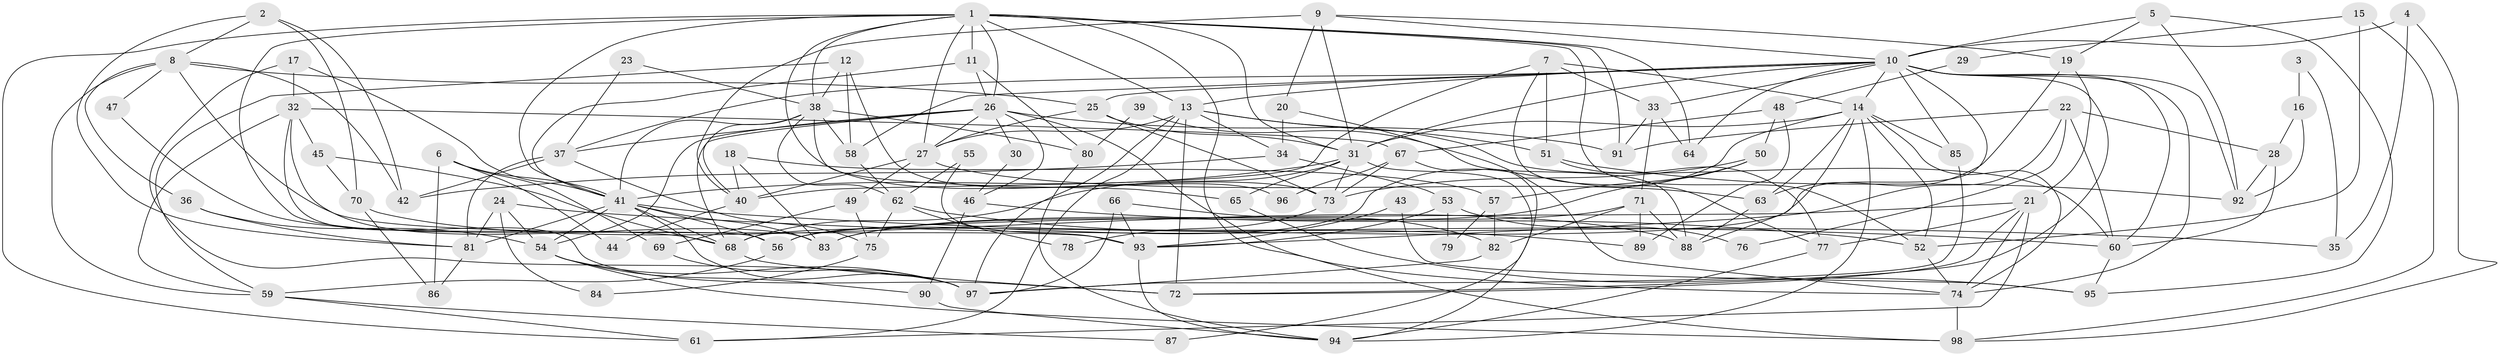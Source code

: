 // original degree distribution, {6: 0.07194244604316546, 4: 0.28776978417266186, 2: 0.14388489208633093, 5: 0.19424460431654678, 3: 0.2446043165467626, 8: 0.02158273381294964, 7: 0.03597122302158273}
// Generated by graph-tools (version 1.1) at 2025/51/03/04/25 22:51:14]
// undirected, 98 vertices, 230 edges
graph export_dot {
  node [color=gray90,style=filled];
  1;
  2;
  3;
  4;
  5;
  6;
  7;
  8;
  9;
  10;
  11;
  12;
  13;
  14;
  15;
  16;
  17;
  18;
  19;
  20;
  21;
  22;
  23;
  24;
  25;
  26;
  27;
  28;
  29;
  30;
  31;
  32;
  33;
  34;
  35;
  36;
  37;
  38;
  39;
  40;
  41;
  42;
  43;
  44;
  45;
  46;
  47;
  48;
  49;
  50;
  51;
  52;
  53;
  54;
  55;
  56;
  57;
  58;
  59;
  60;
  61;
  62;
  63;
  64;
  65;
  66;
  67;
  68;
  69;
  70;
  71;
  72;
  73;
  74;
  75;
  76;
  77;
  78;
  79;
  80;
  81;
  82;
  83;
  84;
  85;
  86;
  87;
  88;
  89;
  90;
  91;
  92;
  93;
  94;
  95;
  96;
  97;
  98;
  1 -- 11 [weight=1.0];
  1 -- 13 [weight=1.0];
  1 -- 26 [weight=1.0];
  1 -- 27 [weight=2.0];
  1 -- 31 [weight=1.0];
  1 -- 38 [weight=1.0];
  1 -- 41 [weight=1.0];
  1 -- 52 [weight=1.0];
  1 -- 56 [weight=1.0];
  1 -- 61 [weight=1.0];
  1 -- 64 [weight=1.0];
  1 -- 73 [weight=1.0];
  1 -- 91 [weight=1.0];
  1 -- 98 [weight=1.0];
  2 -- 8 [weight=1.0];
  2 -- 42 [weight=1.0];
  2 -- 70 [weight=1.0];
  2 -- 81 [weight=1.0];
  3 -- 16 [weight=1.0];
  3 -- 35 [weight=1.0];
  4 -- 10 [weight=2.0];
  4 -- 35 [weight=1.0];
  4 -- 98 [weight=1.0];
  5 -- 10 [weight=1.0];
  5 -- 19 [weight=1.0];
  5 -- 92 [weight=1.0];
  5 -- 95 [weight=1.0];
  6 -- 41 [weight=1.0];
  6 -- 44 [weight=1.0];
  6 -- 69 [weight=1.0];
  6 -- 86 [weight=1.0];
  7 -- 14 [weight=1.0];
  7 -- 33 [weight=1.0];
  7 -- 40 [weight=1.0];
  7 -- 51 [weight=1.0];
  7 -- 77 [weight=1.0];
  8 -- 25 [weight=1.0];
  8 -- 36 [weight=1.0];
  8 -- 42 [weight=1.0];
  8 -- 47 [weight=1.0];
  8 -- 59 [weight=1.0];
  8 -- 93 [weight=1.0];
  9 -- 10 [weight=1.0];
  9 -- 19 [weight=1.0];
  9 -- 20 [weight=1.0];
  9 -- 31 [weight=1.0];
  9 -- 40 [weight=1.0];
  10 -- 13 [weight=1.0];
  10 -- 14 [weight=1.0];
  10 -- 25 [weight=1.0];
  10 -- 31 [weight=1.0];
  10 -- 33 [weight=1.0];
  10 -- 37 [weight=1.0];
  10 -- 58 [weight=1.0];
  10 -- 60 [weight=1.0];
  10 -- 64 [weight=1.0];
  10 -- 68 [weight=1.0];
  10 -- 72 [weight=1.0];
  10 -- 74 [weight=1.0];
  10 -- 85 [weight=1.0];
  10 -- 92 [weight=1.0];
  11 -- 26 [weight=1.0];
  11 -- 41 [weight=1.0];
  11 -- 80 [weight=1.0];
  12 -- 38 [weight=1.0];
  12 -- 58 [weight=1.0];
  12 -- 59 [weight=1.0];
  12 -- 96 [weight=1.0];
  13 -- 27 [weight=1.0];
  13 -- 34 [weight=1.0];
  13 -- 51 [weight=1.0];
  13 -- 60 [weight=1.0];
  13 -- 61 [weight=1.0];
  13 -- 72 [weight=1.0];
  13 -- 97 [weight=1.0];
  14 -- 31 [weight=1.0];
  14 -- 52 [weight=1.0];
  14 -- 56 [weight=1.0];
  14 -- 63 [weight=1.0];
  14 -- 74 [weight=1.0];
  14 -- 85 [weight=1.0];
  14 -- 88 [weight=1.0];
  14 -- 94 [weight=1.0];
  15 -- 29 [weight=1.0];
  15 -- 52 [weight=1.0];
  15 -- 98 [weight=1.0];
  16 -- 28 [weight=1.0];
  16 -- 92 [weight=1.0];
  17 -- 32 [weight=1.0];
  17 -- 41 [weight=1.0];
  17 -- 97 [weight=1.0];
  18 -- 40 [weight=1.0];
  18 -- 57 [weight=1.0];
  18 -- 83 [weight=1.0];
  19 -- 21 [weight=1.0];
  19 -- 63 [weight=1.0];
  20 -- 34 [weight=1.0];
  20 -- 74 [weight=1.0];
  21 -- 56 [weight=1.0];
  21 -- 61 [weight=1.0];
  21 -- 72 [weight=1.0];
  21 -- 74 [weight=1.0];
  21 -- 77 [weight=1.0];
  22 -- 28 [weight=1.0];
  22 -- 60 [weight=1.0];
  22 -- 76 [weight=1.0];
  22 -- 91 [weight=1.0];
  22 -- 93 [weight=1.0];
  23 -- 37 [weight=1.0];
  23 -- 38 [weight=1.0];
  24 -- 35 [weight=1.0];
  24 -- 54 [weight=1.0];
  24 -- 81 [weight=1.0];
  24 -- 84 [weight=1.0];
  25 -- 27 [weight=1.0];
  25 -- 31 [weight=1.0];
  25 -- 73 [weight=1.0];
  26 -- 27 [weight=1.0];
  26 -- 30 [weight=1.0];
  26 -- 37 [weight=1.0];
  26 -- 46 [weight=1.0];
  26 -- 54 [weight=1.0];
  26 -- 68 [weight=1.0];
  26 -- 74 [weight=1.0];
  26 -- 91 [weight=1.0];
  27 -- 40 [weight=1.0];
  27 -- 49 [weight=1.0];
  27 -- 63 [weight=1.0];
  28 -- 60 [weight=1.0];
  28 -- 92 [weight=1.0];
  29 -- 48 [weight=1.0];
  30 -- 46 [weight=1.0];
  31 -- 41 [weight=1.0];
  31 -- 65 [weight=1.0];
  31 -- 68 [weight=1.0];
  31 -- 73 [weight=1.0];
  31 -- 94 [weight=1.0];
  32 -- 45 [weight=1.0];
  32 -- 59 [weight=1.0];
  32 -- 67 [weight=1.0];
  32 -- 72 [weight=1.0];
  32 -- 83 [weight=1.0];
  33 -- 64 [weight=1.0];
  33 -- 71 [weight=1.0];
  33 -- 91 [weight=1.0];
  34 -- 42 [weight=1.0];
  34 -- 53 [weight=1.0];
  36 -- 54 [weight=1.0];
  36 -- 81 [weight=1.0];
  37 -- 42 [weight=1.0];
  37 -- 75 [weight=1.0];
  37 -- 81 [weight=1.0];
  38 -- 40 [weight=1.0];
  38 -- 41 [weight=1.0];
  38 -- 58 [weight=1.0];
  38 -- 62 [weight=1.0];
  38 -- 65 [weight=1.0];
  38 -- 80 [weight=1.0];
  39 -- 80 [weight=1.0];
  39 -- 88 [weight=1.0];
  40 -- 44 [weight=1.0];
  41 -- 54 [weight=2.0];
  41 -- 56 [weight=1.0];
  41 -- 60 [weight=1.0];
  41 -- 68 [weight=1.0];
  41 -- 81 [weight=2.0];
  41 -- 83 [weight=1.0];
  41 -- 97 [weight=1.0];
  43 -- 93 [weight=1.0];
  43 -- 95 [weight=1.0];
  45 -- 68 [weight=1.0];
  45 -- 70 [weight=1.0];
  46 -- 52 [weight=1.0];
  46 -- 90 [weight=1.0];
  47 -- 68 [weight=1.0];
  48 -- 50 [weight=1.0];
  48 -- 67 [weight=1.0];
  48 -- 89 [weight=1.0];
  49 -- 69 [weight=1.0];
  49 -- 75 [weight=1.0];
  50 -- 57 [weight=1.0];
  50 -- 73 [weight=1.0];
  50 -- 83 [weight=1.0];
  51 -- 77 [weight=1.0];
  51 -- 92 [weight=1.0];
  52 -- 74 [weight=1.0];
  53 -- 76 [weight=1.0];
  53 -- 79 [weight=1.0];
  53 -- 93 [weight=1.0];
  54 -- 90 [weight=1.0];
  54 -- 97 [weight=1.0];
  54 -- 98 [weight=1.0];
  55 -- 62 [weight=1.0];
  55 -- 93 [weight=1.0];
  56 -- 59 [weight=1.0];
  57 -- 79 [weight=1.0];
  57 -- 82 [weight=1.0];
  58 -- 62 [weight=1.0];
  59 -- 61 [weight=1.0];
  59 -- 87 [weight=1.0];
  60 -- 95 [weight=1.0];
  62 -- 75 [weight=1.0];
  62 -- 78 [weight=1.0];
  62 -- 89 [weight=1.0];
  63 -- 88 [weight=1.0];
  65 -- 95 [weight=1.0];
  66 -- 82 [weight=1.0];
  66 -- 93 [weight=1.0];
  66 -- 97 [weight=1.0];
  67 -- 73 [weight=1.0];
  67 -- 87 [weight=1.0];
  67 -- 96 [weight=1.0];
  68 -- 72 [weight=1.0];
  69 -- 97 [weight=1.0];
  70 -- 86 [weight=1.0];
  70 -- 88 [weight=1.0];
  71 -- 82 [weight=1.0];
  71 -- 83 [weight=1.0];
  71 -- 88 [weight=1.0];
  71 -- 89 [weight=1.0];
  73 -- 78 [weight=1.0];
  74 -- 98 [weight=1.0];
  75 -- 84 [weight=1.0];
  77 -- 94 [weight=1.0];
  80 -- 94 [weight=1.0];
  81 -- 86 [weight=1.0];
  82 -- 97 [weight=1.0];
  85 -- 97 [weight=1.0];
  90 -- 94 [weight=1.0];
  93 -- 94 [weight=1.0];
}
